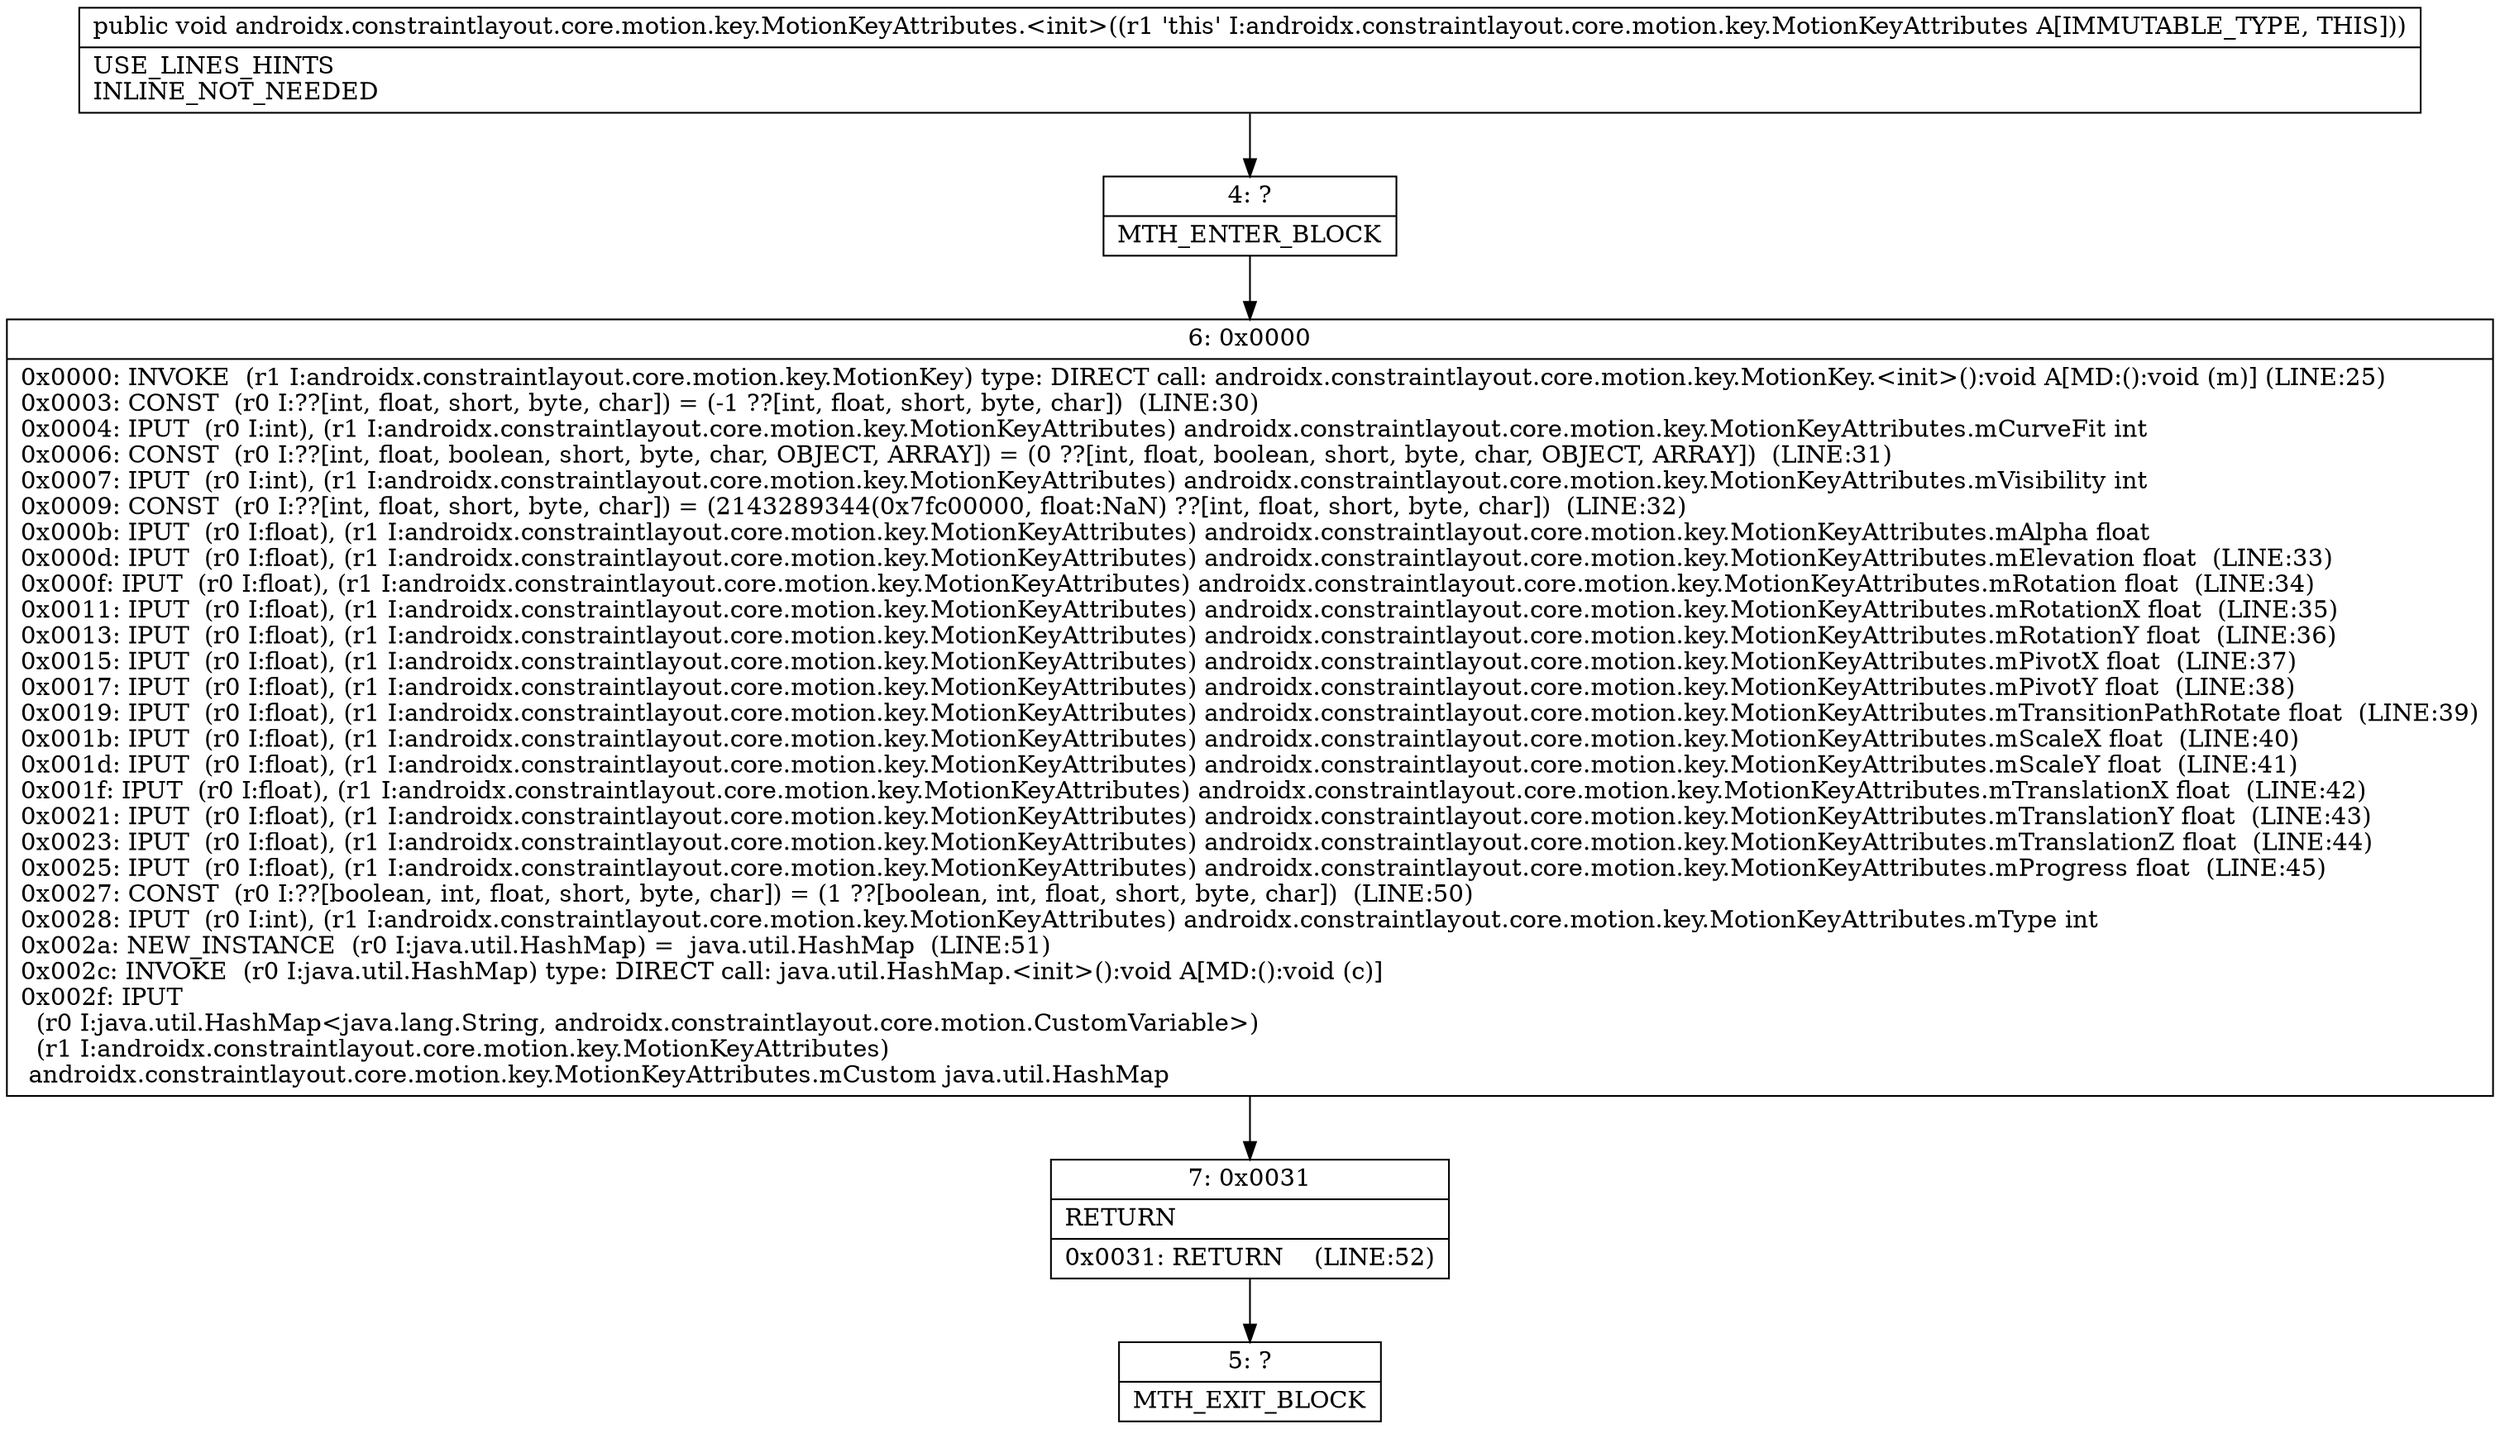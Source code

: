 digraph "CFG forandroidx.constraintlayout.core.motion.key.MotionKeyAttributes.\<init\>()V" {
Node_4 [shape=record,label="{4\:\ ?|MTH_ENTER_BLOCK\l}"];
Node_6 [shape=record,label="{6\:\ 0x0000|0x0000: INVOKE  (r1 I:androidx.constraintlayout.core.motion.key.MotionKey) type: DIRECT call: androidx.constraintlayout.core.motion.key.MotionKey.\<init\>():void A[MD:():void (m)] (LINE:25)\l0x0003: CONST  (r0 I:??[int, float, short, byte, char]) = (\-1 ??[int, float, short, byte, char])  (LINE:30)\l0x0004: IPUT  (r0 I:int), (r1 I:androidx.constraintlayout.core.motion.key.MotionKeyAttributes) androidx.constraintlayout.core.motion.key.MotionKeyAttributes.mCurveFit int \l0x0006: CONST  (r0 I:??[int, float, boolean, short, byte, char, OBJECT, ARRAY]) = (0 ??[int, float, boolean, short, byte, char, OBJECT, ARRAY])  (LINE:31)\l0x0007: IPUT  (r0 I:int), (r1 I:androidx.constraintlayout.core.motion.key.MotionKeyAttributes) androidx.constraintlayout.core.motion.key.MotionKeyAttributes.mVisibility int \l0x0009: CONST  (r0 I:??[int, float, short, byte, char]) = (2143289344(0x7fc00000, float:NaN) ??[int, float, short, byte, char])  (LINE:32)\l0x000b: IPUT  (r0 I:float), (r1 I:androidx.constraintlayout.core.motion.key.MotionKeyAttributes) androidx.constraintlayout.core.motion.key.MotionKeyAttributes.mAlpha float \l0x000d: IPUT  (r0 I:float), (r1 I:androidx.constraintlayout.core.motion.key.MotionKeyAttributes) androidx.constraintlayout.core.motion.key.MotionKeyAttributes.mElevation float  (LINE:33)\l0x000f: IPUT  (r0 I:float), (r1 I:androidx.constraintlayout.core.motion.key.MotionKeyAttributes) androidx.constraintlayout.core.motion.key.MotionKeyAttributes.mRotation float  (LINE:34)\l0x0011: IPUT  (r0 I:float), (r1 I:androidx.constraintlayout.core.motion.key.MotionKeyAttributes) androidx.constraintlayout.core.motion.key.MotionKeyAttributes.mRotationX float  (LINE:35)\l0x0013: IPUT  (r0 I:float), (r1 I:androidx.constraintlayout.core.motion.key.MotionKeyAttributes) androidx.constraintlayout.core.motion.key.MotionKeyAttributes.mRotationY float  (LINE:36)\l0x0015: IPUT  (r0 I:float), (r1 I:androidx.constraintlayout.core.motion.key.MotionKeyAttributes) androidx.constraintlayout.core.motion.key.MotionKeyAttributes.mPivotX float  (LINE:37)\l0x0017: IPUT  (r0 I:float), (r1 I:androidx.constraintlayout.core.motion.key.MotionKeyAttributes) androidx.constraintlayout.core.motion.key.MotionKeyAttributes.mPivotY float  (LINE:38)\l0x0019: IPUT  (r0 I:float), (r1 I:androidx.constraintlayout.core.motion.key.MotionKeyAttributes) androidx.constraintlayout.core.motion.key.MotionKeyAttributes.mTransitionPathRotate float  (LINE:39)\l0x001b: IPUT  (r0 I:float), (r1 I:androidx.constraintlayout.core.motion.key.MotionKeyAttributes) androidx.constraintlayout.core.motion.key.MotionKeyAttributes.mScaleX float  (LINE:40)\l0x001d: IPUT  (r0 I:float), (r1 I:androidx.constraintlayout.core.motion.key.MotionKeyAttributes) androidx.constraintlayout.core.motion.key.MotionKeyAttributes.mScaleY float  (LINE:41)\l0x001f: IPUT  (r0 I:float), (r1 I:androidx.constraintlayout.core.motion.key.MotionKeyAttributes) androidx.constraintlayout.core.motion.key.MotionKeyAttributes.mTranslationX float  (LINE:42)\l0x0021: IPUT  (r0 I:float), (r1 I:androidx.constraintlayout.core.motion.key.MotionKeyAttributes) androidx.constraintlayout.core.motion.key.MotionKeyAttributes.mTranslationY float  (LINE:43)\l0x0023: IPUT  (r0 I:float), (r1 I:androidx.constraintlayout.core.motion.key.MotionKeyAttributes) androidx.constraintlayout.core.motion.key.MotionKeyAttributes.mTranslationZ float  (LINE:44)\l0x0025: IPUT  (r0 I:float), (r1 I:androidx.constraintlayout.core.motion.key.MotionKeyAttributes) androidx.constraintlayout.core.motion.key.MotionKeyAttributes.mProgress float  (LINE:45)\l0x0027: CONST  (r0 I:??[boolean, int, float, short, byte, char]) = (1 ??[boolean, int, float, short, byte, char])  (LINE:50)\l0x0028: IPUT  (r0 I:int), (r1 I:androidx.constraintlayout.core.motion.key.MotionKeyAttributes) androidx.constraintlayout.core.motion.key.MotionKeyAttributes.mType int \l0x002a: NEW_INSTANCE  (r0 I:java.util.HashMap) =  java.util.HashMap  (LINE:51)\l0x002c: INVOKE  (r0 I:java.util.HashMap) type: DIRECT call: java.util.HashMap.\<init\>():void A[MD:():void (c)]\l0x002f: IPUT  \l  (r0 I:java.util.HashMap\<java.lang.String, androidx.constraintlayout.core.motion.CustomVariable\>)\l  (r1 I:androidx.constraintlayout.core.motion.key.MotionKeyAttributes)\l androidx.constraintlayout.core.motion.key.MotionKeyAttributes.mCustom java.util.HashMap \l}"];
Node_7 [shape=record,label="{7\:\ 0x0031|RETURN\l|0x0031: RETURN    (LINE:52)\l}"];
Node_5 [shape=record,label="{5\:\ ?|MTH_EXIT_BLOCK\l}"];
MethodNode[shape=record,label="{public void androidx.constraintlayout.core.motion.key.MotionKeyAttributes.\<init\>((r1 'this' I:androidx.constraintlayout.core.motion.key.MotionKeyAttributes A[IMMUTABLE_TYPE, THIS]))  | USE_LINES_HINTS\lINLINE_NOT_NEEDED\l}"];
MethodNode -> Node_4;Node_4 -> Node_6;
Node_6 -> Node_7;
Node_7 -> Node_5;
}

